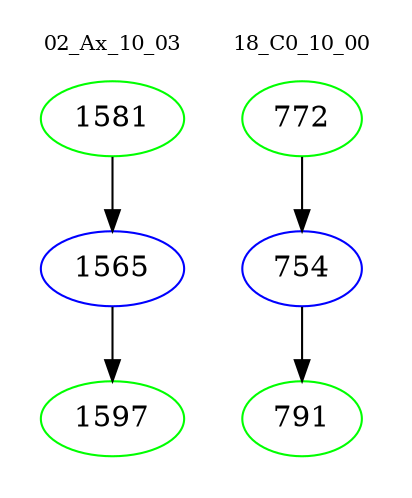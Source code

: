 digraph{
subgraph cluster_0 {
color = white
label = "02_Ax_10_03";
fontsize=10;
T0_1581 [label="1581", color="green"]
T0_1581 -> T0_1565 [color="black"]
T0_1565 [label="1565", color="blue"]
T0_1565 -> T0_1597 [color="black"]
T0_1597 [label="1597", color="green"]
}
subgraph cluster_1 {
color = white
label = "18_C0_10_00";
fontsize=10;
T1_772 [label="772", color="green"]
T1_772 -> T1_754 [color="black"]
T1_754 [label="754", color="blue"]
T1_754 -> T1_791 [color="black"]
T1_791 [label="791", color="green"]
}
}

